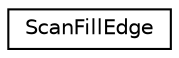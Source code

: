 digraph G
{
  edge [fontname="Helvetica",fontsize="10",labelfontname="Helvetica",labelfontsize="10"];
  node [fontname="Helvetica",fontsize="10",shape=record];
  rankdir=LR;
  Node1 [label="ScanFillEdge",height=0.2,width=0.4,color="black", fillcolor="white", style="filled",URL="$da/d88/structScanFillEdge.html"];
}

